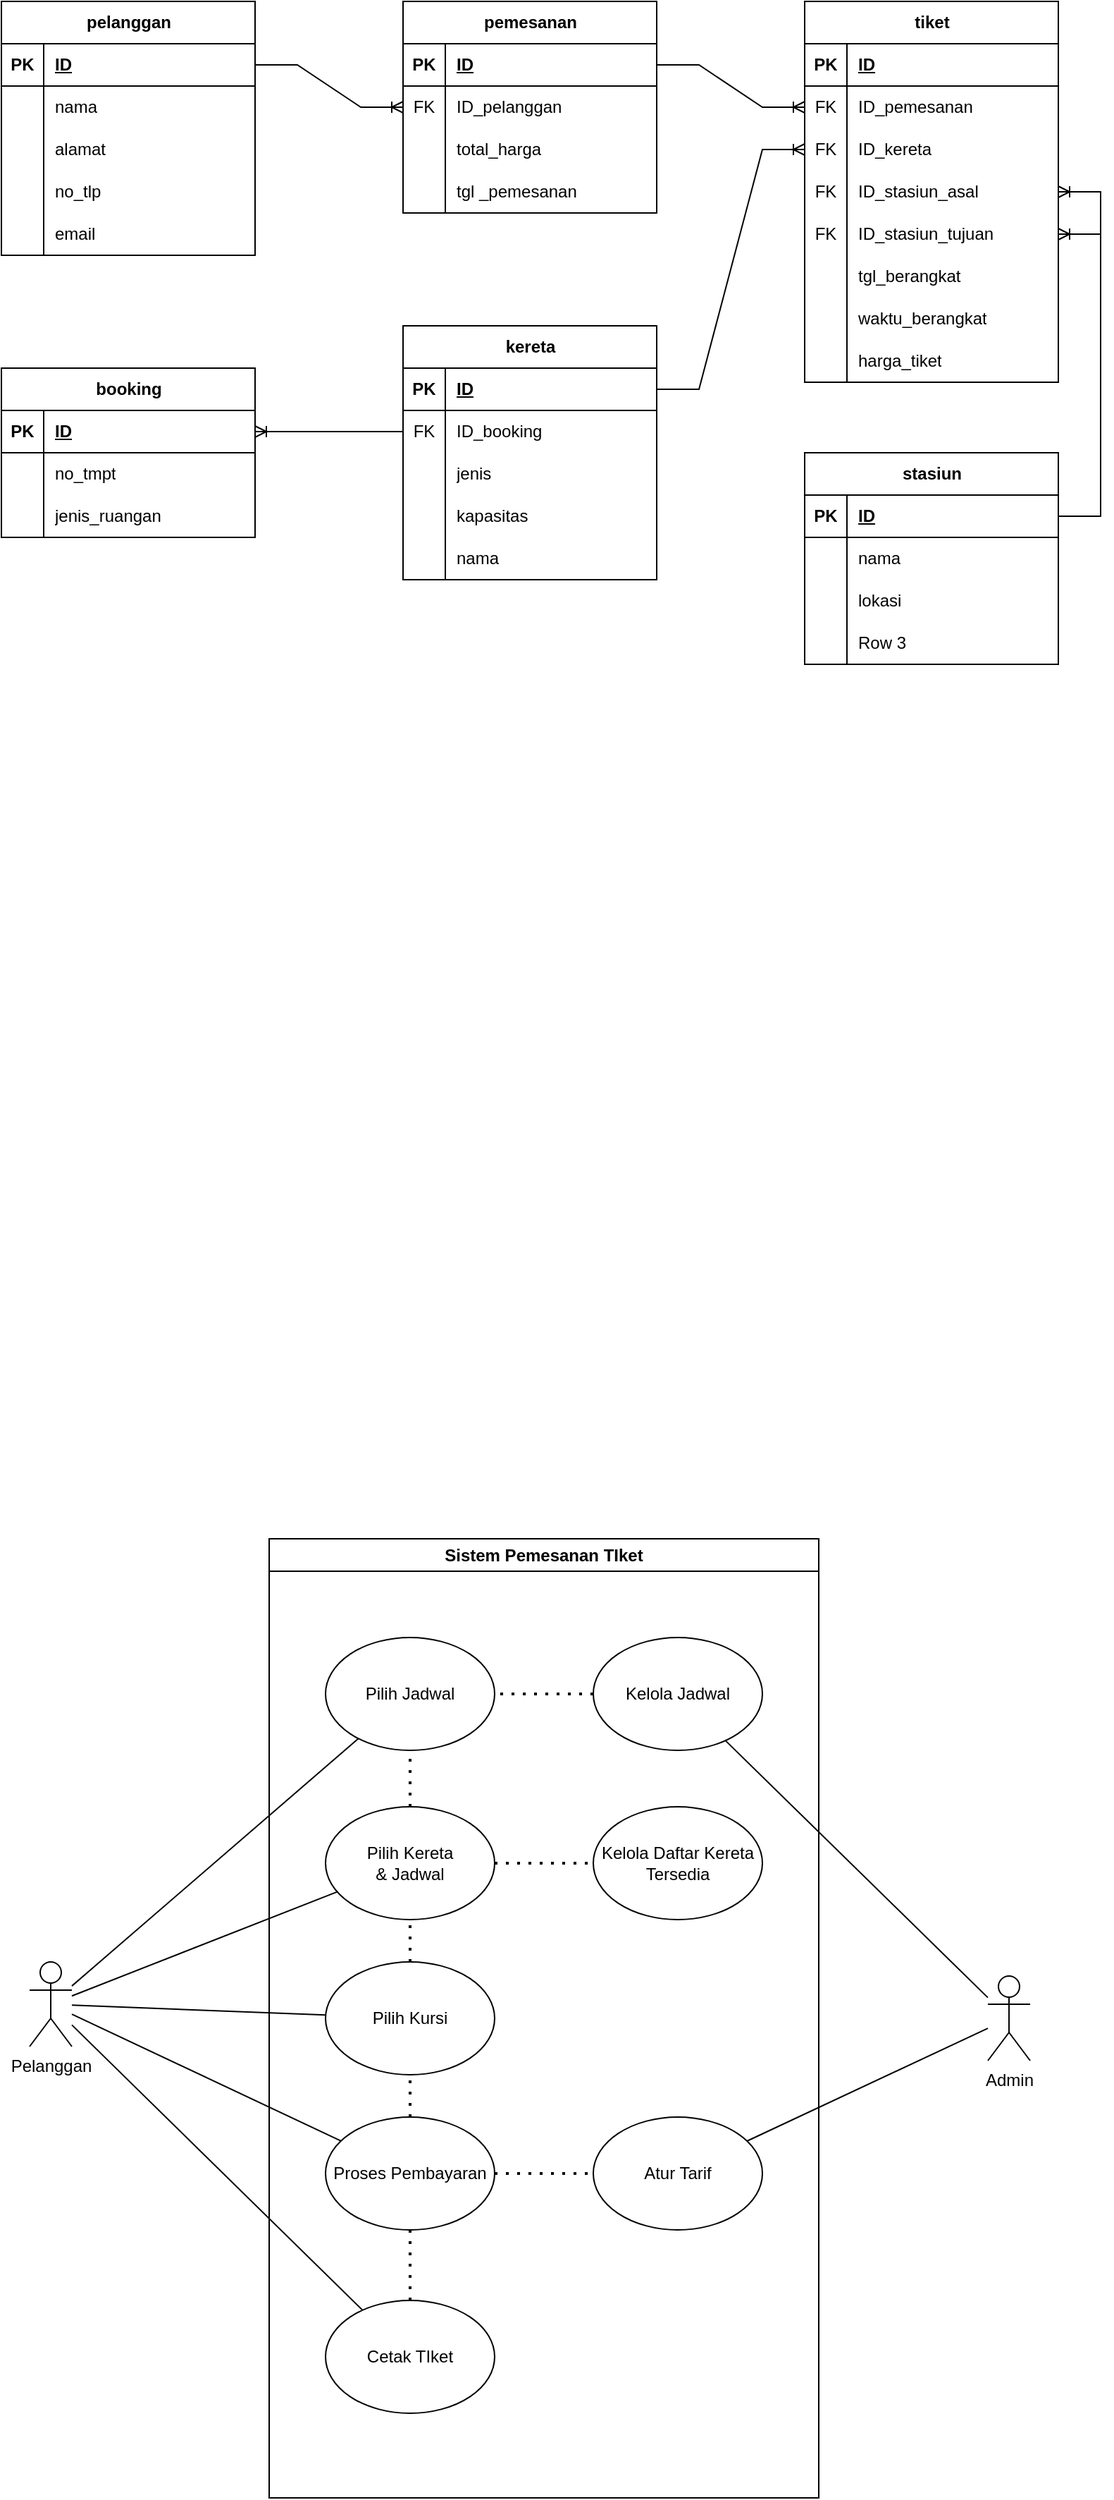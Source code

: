 <mxfile version="21.7.2" type="device">
  <diagram name="Page-1" id="d3Ec8YIjtQs0Vl9j_X2-">
    <mxGraphModel dx="1247" dy="720" grid="1" gridSize="10" guides="1" tooltips="1" connect="1" arrows="1" fold="1" page="1" pageScale="1" pageWidth="850" pageHeight="1100" math="0" shadow="0">
      <root>
        <mxCell id="0" />
        <mxCell id="1" parent="0" />
        <mxCell id="mOKmk8WPFYH-32fNz5fZ-1" value="pelanggan" style="shape=table;startSize=30;container=1;collapsible=1;childLayout=tableLayout;fixedRows=1;rowLines=0;fontStyle=1;align=center;resizeLast=1;html=1;" vertex="1" parent="1">
          <mxGeometry x="50" y="50" width="180" height="180" as="geometry" />
        </mxCell>
        <mxCell id="mOKmk8WPFYH-32fNz5fZ-2" value="" style="shape=tableRow;horizontal=0;startSize=0;swimlaneHead=0;swimlaneBody=0;fillColor=none;collapsible=0;dropTarget=0;points=[[0,0.5],[1,0.5]];portConstraint=eastwest;top=0;left=0;right=0;bottom=1;" vertex="1" parent="mOKmk8WPFYH-32fNz5fZ-1">
          <mxGeometry y="30" width="180" height="30" as="geometry" />
        </mxCell>
        <mxCell id="mOKmk8WPFYH-32fNz5fZ-3" value="PK" style="shape=partialRectangle;connectable=0;fillColor=none;top=0;left=0;bottom=0;right=0;fontStyle=1;overflow=hidden;whiteSpace=wrap;html=1;" vertex="1" parent="mOKmk8WPFYH-32fNz5fZ-2">
          <mxGeometry width="30" height="30" as="geometry">
            <mxRectangle width="30" height="30" as="alternateBounds" />
          </mxGeometry>
        </mxCell>
        <mxCell id="mOKmk8WPFYH-32fNz5fZ-4" value="ID" style="shape=partialRectangle;connectable=0;fillColor=none;top=0;left=0;bottom=0;right=0;align=left;spacingLeft=6;fontStyle=5;overflow=hidden;whiteSpace=wrap;html=1;" vertex="1" parent="mOKmk8WPFYH-32fNz5fZ-2">
          <mxGeometry x="30" width="150" height="30" as="geometry">
            <mxRectangle width="150" height="30" as="alternateBounds" />
          </mxGeometry>
        </mxCell>
        <mxCell id="mOKmk8WPFYH-32fNz5fZ-5" value="" style="shape=tableRow;horizontal=0;startSize=0;swimlaneHead=0;swimlaneBody=0;fillColor=none;collapsible=0;dropTarget=0;points=[[0,0.5],[1,0.5]];portConstraint=eastwest;top=0;left=0;right=0;bottom=0;" vertex="1" parent="mOKmk8WPFYH-32fNz5fZ-1">
          <mxGeometry y="60" width="180" height="30" as="geometry" />
        </mxCell>
        <mxCell id="mOKmk8WPFYH-32fNz5fZ-6" value="" style="shape=partialRectangle;connectable=0;fillColor=none;top=0;left=0;bottom=0;right=0;editable=1;overflow=hidden;whiteSpace=wrap;html=1;" vertex="1" parent="mOKmk8WPFYH-32fNz5fZ-5">
          <mxGeometry width="30" height="30" as="geometry">
            <mxRectangle width="30" height="30" as="alternateBounds" />
          </mxGeometry>
        </mxCell>
        <mxCell id="mOKmk8WPFYH-32fNz5fZ-7" value="nama" style="shape=partialRectangle;connectable=0;fillColor=none;top=0;left=0;bottom=0;right=0;align=left;spacingLeft=6;overflow=hidden;whiteSpace=wrap;html=1;" vertex="1" parent="mOKmk8WPFYH-32fNz5fZ-5">
          <mxGeometry x="30" width="150" height="30" as="geometry">
            <mxRectangle width="150" height="30" as="alternateBounds" />
          </mxGeometry>
        </mxCell>
        <mxCell id="mOKmk8WPFYH-32fNz5fZ-8" value="" style="shape=tableRow;horizontal=0;startSize=0;swimlaneHead=0;swimlaneBody=0;fillColor=none;collapsible=0;dropTarget=0;points=[[0,0.5],[1,0.5]];portConstraint=eastwest;top=0;left=0;right=0;bottom=0;" vertex="1" parent="mOKmk8WPFYH-32fNz5fZ-1">
          <mxGeometry y="90" width="180" height="30" as="geometry" />
        </mxCell>
        <mxCell id="mOKmk8WPFYH-32fNz5fZ-9" value="" style="shape=partialRectangle;connectable=0;fillColor=none;top=0;left=0;bottom=0;right=0;editable=1;overflow=hidden;whiteSpace=wrap;html=1;" vertex="1" parent="mOKmk8WPFYH-32fNz5fZ-8">
          <mxGeometry width="30" height="30" as="geometry">
            <mxRectangle width="30" height="30" as="alternateBounds" />
          </mxGeometry>
        </mxCell>
        <mxCell id="mOKmk8WPFYH-32fNz5fZ-10" value="alamat" style="shape=partialRectangle;connectable=0;fillColor=none;top=0;left=0;bottom=0;right=0;align=left;spacingLeft=6;overflow=hidden;whiteSpace=wrap;html=1;" vertex="1" parent="mOKmk8WPFYH-32fNz5fZ-8">
          <mxGeometry x="30" width="150" height="30" as="geometry">
            <mxRectangle width="150" height="30" as="alternateBounds" />
          </mxGeometry>
        </mxCell>
        <mxCell id="mOKmk8WPFYH-32fNz5fZ-11" value="" style="shape=tableRow;horizontal=0;startSize=0;swimlaneHead=0;swimlaneBody=0;fillColor=none;collapsible=0;dropTarget=0;points=[[0,0.5],[1,0.5]];portConstraint=eastwest;top=0;left=0;right=0;bottom=0;" vertex="1" parent="mOKmk8WPFYH-32fNz5fZ-1">
          <mxGeometry y="120" width="180" height="30" as="geometry" />
        </mxCell>
        <mxCell id="mOKmk8WPFYH-32fNz5fZ-12" value="" style="shape=partialRectangle;connectable=0;fillColor=none;top=0;left=0;bottom=0;right=0;editable=1;overflow=hidden;whiteSpace=wrap;html=1;" vertex="1" parent="mOKmk8WPFYH-32fNz5fZ-11">
          <mxGeometry width="30" height="30" as="geometry">
            <mxRectangle width="30" height="30" as="alternateBounds" />
          </mxGeometry>
        </mxCell>
        <mxCell id="mOKmk8WPFYH-32fNz5fZ-13" value="no_tlp" style="shape=partialRectangle;connectable=0;fillColor=none;top=0;left=0;bottom=0;right=0;align=left;spacingLeft=6;overflow=hidden;whiteSpace=wrap;html=1;" vertex="1" parent="mOKmk8WPFYH-32fNz5fZ-11">
          <mxGeometry x="30" width="150" height="30" as="geometry">
            <mxRectangle width="150" height="30" as="alternateBounds" />
          </mxGeometry>
        </mxCell>
        <mxCell id="mOKmk8WPFYH-32fNz5fZ-14" value="" style="shape=tableRow;horizontal=0;startSize=0;swimlaneHead=0;swimlaneBody=0;fillColor=none;collapsible=0;dropTarget=0;points=[[0,0.5],[1,0.5]];portConstraint=eastwest;top=0;left=0;right=0;bottom=0;" vertex="1" parent="mOKmk8WPFYH-32fNz5fZ-1">
          <mxGeometry y="150" width="180" height="30" as="geometry" />
        </mxCell>
        <mxCell id="mOKmk8WPFYH-32fNz5fZ-15" value="" style="shape=partialRectangle;connectable=0;fillColor=none;top=0;left=0;bottom=0;right=0;editable=1;overflow=hidden;whiteSpace=wrap;html=1;" vertex="1" parent="mOKmk8WPFYH-32fNz5fZ-14">
          <mxGeometry width="30" height="30" as="geometry">
            <mxRectangle width="30" height="30" as="alternateBounds" />
          </mxGeometry>
        </mxCell>
        <mxCell id="mOKmk8WPFYH-32fNz5fZ-16" value="email" style="shape=partialRectangle;connectable=0;fillColor=none;top=0;left=0;bottom=0;right=0;align=left;spacingLeft=6;overflow=hidden;whiteSpace=wrap;html=1;" vertex="1" parent="mOKmk8WPFYH-32fNz5fZ-14">
          <mxGeometry x="30" width="150" height="30" as="geometry">
            <mxRectangle width="150" height="30" as="alternateBounds" />
          </mxGeometry>
        </mxCell>
        <mxCell id="mOKmk8WPFYH-32fNz5fZ-17" value="kereta" style="shape=table;startSize=30;container=1;collapsible=1;childLayout=tableLayout;fixedRows=1;rowLines=0;fontStyle=1;align=center;resizeLast=1;html=1;" vertex="1" parent="1">
          <mxGeometry x="335" y="280" width="180" height="180" as="geometry" />
        </mxCell>
        <mxCell id="mOKmk8WPFYH-32fNz5fZ-18" value="" style="shape=tableRow;horizontal=0;startSize=0;swimlaneHead=0;swimlaneBody=0;fillColor=none;collapsible=0;dropTarget=0;points=[[0,0.5],[1,0.5]];portConstraint=eastwest;top=0;left=0;right=0;bottom=1;" vertex="1" parent="mOKmk8WPFYH-32fNz5fZ-17">
          <mxGeometry y="30" width="180" height="30" as="geometry" />
        </mxCell>
        <mxCell id="mOKmk8WPFYH-32fNz5fZ-19" value="PK" style="shape=partialRectangle;connectable=0;fillColor=none;top=0;left=0;bottom=0;right=0;fontStyle=1;overflow=hidden;whiteSpace=wrap;html=1;" vertex="1" parent="mOKmk8WPFYH-32fNz5fZ-18">
          <mxGeometry width="30" height="30" as="geometry">
            <mxRectangle width="30" height="30" as="alternateBounds" />
          </mxGeometry>
        </mxCell>
        <mxCell id="mOKmk8WPFYH-32fNz5fZ-20" value="ID" style="shape=partialRectangle;connectable=0;fillColor=none;top=0;left=0;bottom=0;right=0;align=left;spacingLeft=6;fontStyle=5;overflow=hidden;whiteSpace=wrap;html=1;" vertex="1" parent="mOKmk8WPFYH-32fNz5fZ-18">
          <mxGeometry x="30" width="150" height="30" as="geometry">
            <mxRectangle width="150" height="30" as="alternateBounds" />
          </mxGeometry>
        </mxCell>
        <mxCell id="mOKmk8WPFYH-32fNz5fZ-21" value="" style="shape=tableRow;horizontal=0;startSize=0;swimlaneHead=0;swimlaneBody=0;fillColor=none;collapsible=0;dropTarget=0;points=[[0,0.5],[1,0.5]];portConstraint=eastwest;top=0;left=0;right=0;bottom=0;" vertex="1" parent="mOKmk8WPFYH-32fNz5fZ-17">
          <mxGeometry y="60" width="180" height="30" as="geometry" />
        </mxCell>
        <mxCell id="mOKmk8WPFYH-32fNz5fZ-22" value="FK" style="shape=partialRectangle;connectable=0;fillColor=none;top=0;left=0;bottom=0;right=0;editable=1;overflow=hidden;whiteSpace=wrap;html=1;" vertex="1" parent="mOKmk8WPFYH-32fNz5fZ-21">
          <mxGeometry width="30" height="30" as="geometry">
            <mxRectangle width="30" height="30" as="alternateBounds" />
          </mxGeometry>
        </mxCell>
        <mxCell id="mOKmk8WPFYH-32fNz5fZ-23" value="ID_booking" style="shape=partialRectangle;connectable=0;fillColor=none;top=0;left=0;bottom=0;right=0;align=left;spacingLeft=6;overflow=hidden;whiteSpace=wrap;html=1;" vertex="1" parent="mOKmk8WPFYH-32fNz5fZ-21">
          <mxGeometry x="30" width="150" height="30" as="geometry">
            <mxRectangle width="150" height="30" as="alternateBounds" />
          </mxGeometry>
        </mxCell>
        <mxCell id="mOKmk8WPFYH-32fNz5fZ-24" value="" style="shape=tableRow;horizontal=0;startSize=0;swimlaneHead=0;swimlaneBody=0;fillColor=none;collapsible=0;dropTarget=0;points=[[0,0.5],[1,0.5]];portConstraint=eastwest;top=0;left=0;right=0;bottom=0;" vertex="1" parent="mOKmk8WPFYH-32fNz5fZ-17">
          <mxGeometry y="90" width="180" height="30" as="geometry" />
        </mxCell>
        <mxCell id="mOKmk8WPFYH-32fNz5fZ-25" value="" style="shape=partialRectangle;connectable=0;fillColor=none;top=0;left=0;bottom=0;right=0;editable=1;overflow=hidden;whiteSpace=wrap;html=1;" vertex="1" parent="mOKmk8WPFYH-32fNz5fZ-24">
          <mxGeometry width="30" height="30" as="geometry">
            <mxRectangle width="30" height="30" as="alternateBounds" />
          </mxGeometry>
        </mxCell>
        <mxCell id="mOKmk8WPFYH-32fNz5fZ-26" value="jenis" style="shape=partialRectangle;connectable=0;fillColor=none;top=0;left=0;bottom=0;right=0;align=left;spacingLeft=6;overflow=hidden;whiteSpace=wrap;html=1;" vertex="1" parent="mOKmk8WPFYH-32fNz5fZ-24">
          <mxGeometry x="30" width="150" height="30" as="geometry">
            <mxRectangle width="150" height="30" as="alternateBounds" />
          </mxGeometry>
        </mxCell>
        <mxCell id="mOKmk8WPFYH-32fNz5fZ-27" value="" style="shape=tableRow;horizontal=0;startSize=0;swimlaneHead=0;swimlaneBody=0;fillColor=none;collapsible=0;dropTarget=0;points=[[0,0.5],[1,0.5]];portConstraint=eastwest;top=0;left=0;right=0;bottom=0;" vertex="1" parent="mOKmk8WPFYH-32fNz5fZ-17">
          <mxGeometry y="120" width="180" height="30" as="geometry" />
        </mxCell>
        <mxCell id="mOKmk8WPFYH-32fNz5fZ-28" value="" style="shape=partialRectangle;connectable=0;fillColor=none;top=0;left=0;bottom=0;right=0;editable=1;overflow=hidden;whiteSpace=wrap;html=1;" vertex="1" parent="mOKmk8WPFYH-32fNz5fZ-27">
          <mxGeometry width="30" height="30" as="geometry">
            <mxRectangle width="30" height="30" as="alternateBounds" />
          </mxGeometry>
        </mxCell>
        <mxCell id="mOKmk8WPFYH-32fNz5fZ-29" value="kapasitas" style="shape=partialRectangle;connectable=0;fillColor=none;top=0;left=0;bottom=0;right=0;align=left;spacingLeft=6;overflow=hidden;whiteSpace=wrap;html=1;" vertex="1" parent="mOKmk8WPFYH-32fNz5fZ-27">
          <mxGeometry x="30" width="150" height="30" as="geometry">
            <mxRectangle width="150" height="30" as="alternateBounds" />
          </mxGeometry>
        </mxCell>
        <mxCell id="mOKmk8WPFYH-32fNz5fZ-104" value="" style="shape=tableRow;horizontal=0;startSize=0;swimlaneHead=0;swimlaneBody=0;fillColor=none;collapsible=0;dropTarget=0;points=[[0,0.5],[1,0.5]];portConstraint=eastwest;top=0;left=0;right=0;bottom=0;" vertex="1" parent="mOKmk8WPFYH-32fNz5fZ-17">
          <mxGeometry y="150" width="180" height="30" as="geometry" />
        </mxCell>
        <mxCell id="mOKmk8WPFYH-32fNz5fZ-105" value="" style="shape=partialRectangle;connectable=0;fillColor=none;top=0;left=0;bottom=0;right=0;editable=1;overflow=hidden;whiteSpace=wrap;html=1;" vertex="1" parent="mOKmk8WPFYH-32fNz5fZ-104">
          <mxGeometry width="30" height="30" as="geometry">
            <mxRectangle width="30" height="30" as="alternateBounds" />
          </mxGeometry>
        </mxCell>
        <mxCell id="mOKmk8WPFYH-32fNz5fZ-106" value="nama" style="shape=partialRectangle;connectable=0;fillColor=none;top=0;left=0;bottom=0;right=0;align=left;spacingLeft=6;overflow=hidden;whiteSpace=wrap;html=1;" vertex="1" parent="mOKmk8WPFYH-32fNz5fZ-104">
          <mxGeometry x="30" width="150" height="30" as="geometry">
            <mxRectangle width="150" height="30" as="alternateBounds" />
          </mxGeometry>
        </mxCell>
        <mxCell id="mOKmk8WPFYH-32fNz5fZ-30" value="stasiun" style="shape=table;startSize=30;container=1;collapsible=1;childLayout=tableLayout;fixedRows=1;rowLines=0;fontStyle=1;align=center;resizeLast=1;html=1;" vertex="1" parent="1">
          <mxGeometry x="620" y="370" width="180" height="150" as="geometry" />
        </mxCell>
        <mxCell id="mOKmk8WPFYH-32fNz5fZ-31" value="" style="shape=tableRow;horizontal=0;startSize=0;swimlaneHead=0;swimlaneBody=0;fillColor=none;collapsible=0;dropTarget=0;points=[[0,0.5],[1,0.5]];portConstraint=eastwest;top=0;left=0;right=0;bottom=1;" vertex="1" parent="mOKmk8WPFYH-32fNz5fZ-30">
          <mxGeometry y="30" width="180" height="30" as="geometry" />
        </mxCell>
        <mxCell id="mOKmk8WPFYH-32fNz5fZ-32" value="PK" style="shape=partialRectangle;connectable=0;fillColor=none;top=0;left=0;bottom=0;right=0;fontStyle=1;overflow=hidden;whiteSpace=wrap;html=1;" vertex="1" parent="mOKmk8WPFYH-32fNz5fZ-31">
          <mxGeometry width="30" height="30" as="geometry">
            <mxRectangle width="30" height="30" as="alternateBounds" />
          </mxGeometry>
        </mxCell>
        <mxCell id="mOKmk8WPFYH-32fNz5fZ-33" value="ID" style="shape=partialRectangle;connectable=0;fillColor=none;top=0;left=0;bottom=0;right=0;align=left;spacingLeft=6;fontStyle=5;overflow=hidden;whiteSpace=wrap;html=1;" vertex="1" parent="mOKmk8WPFYH-32fNz5fZ-31">
          <mxGeometry x="30" width="150" height="30" as="geometry">
            <mxRectangle width="150" height="30" as="alternateBounds" />
          </mxGeometry>
        </mxCell>
        <mxCell id="mOKmk8WPFYH-32fNz5fZ-34" value="" style="shape=tableRow;horizontal=0;startSize=0;swimlaneHead=0;swimlaneBody=0;fillColor=none;collapsible=0;dropTarget=0;points=[[0,0.5],[1,0.5]];portConstraint=eastwest;top=0;left=0;right=0;bottom=0;" vertex="1" parent="mOKmk8WPFYH-32fNz5fZ-30">
          <mxGeometry y="60" width="180" height="30" as="geometry" />
        </mxCell>
        <mxCell id="mOKmk8WPFYH-32fNz5fZ-35" value="" style="shape=partialRectangle;connectable=0;fillColor=none;top=0;left=0;bottom=0;right=0;editable=1;overflow=hidden;whiteSpace=wrap;html=1;" vertex="1" parent="mOKmk8WPFYH-32fNz5fZ-34">
          <mxGeometry width="30" height="30" as="geometry">
            <mxRectangle width="30" height="30" as="alternateBounds" />
          </mxGeometry>
        </mxCell>
        <mxCell id="mOKmk8WPFYH-32fNz5fZ-36" value="nama" style="shape=partialRectangle;connectable=0;fillColor=none;top=0;left=0;bottom=0;right=0;align=left;spacingLeft=6;overflow=hidden;whiteSpace=wrap;html=1;" vertex="1" parent="mOKmk8WPFYH-32fNz5fZ-34">
          <mxGeometry x="30" width="150" height="30" as="geometry">
            <mxRectangle width="150" height="30" as="alternateBounds" />
          </mxGeometry>
        </mxCell>
        <mxCell id="mOKmk8WPFYH-32fNz5fZ-37" value="" style="shape=tableRow;horizontal=0;startSize=0;swimlaneHead=0;swimlaneBody=0;fillColor=none;collapsible=0;dropTarget=0;points=[[0,0.5],[1,0.5]];portConstraint=eastwest;top=0;left=0;right=0;bottom=0;" vertex="1" parent="mOKmk8WPFYH-32fNz5fZ-30">
          <mxGeometry y="90" width="180" height="30" as="geometry" />
        </mxCell>
        <mxCell id="mOKmk8WPFYH-32fNz5fZ-38" value="" style="shape=partialRectangle;connectable=0;fillColor=none;top=0;left=0;bottom=0;right=0;editable=1;overflow=hidden;whiteSpace=wrap;html=1;" vertex="1" parent="mOKmk8WPFYH-32fNz5fZ-37">
          <mxGeometry width="30" height="30" as="geometry">
            <mxRectangle width="30" height="30" as="alternateBounds" />
          </mxGeometry>
        </mxCell>
        <mxCell id="mOKmk8WPFYH-32fNz5fZ-39" value="lokasi" style="shape=partialRectangle;connectable=0;fillColor=none;top=0;left=0;bottom=0;right=0;align=left;spacingLeft=6;overflow=hidden;whiteSpace=wrap;html=1;" vertex="1" parent="mOKmk8WPFYH-32fNz5fZ-37">
          <mxGeometry x="30" width="150" height="30" as="geometry">
            <mxRectangle width="150" height="30" as="alternateBounds" />
          </mxGeometry>
        </mxCell>
        <mxCell id="mOKmk8WPFYH-32fNz5fZ-40" value="" style="shape=tableRow;horizontal=0;startSize=0;swimlaneHead=0;swimlaneBody=0;fillColor=none;collapsible=0;dropTarget=0;points=[[0,0.5],[1,0.5]];portConstraint=eastwest;top=0;left=0;right=0;bottom=0;" vertex="1" parent="mOKmk8WPFYH-32fNz5fZ-30">
          <mxGeometry y="120" width="180" height="30" as="geometry" />
        </mxCell>
        <mxCell id="mOKmk8WPFYH-32fNz5fZ-41" value="" style="shape=partialRectangle;connectable=0;fillColor=none;top=0;left=0;bottom=0;right=0;editable=1;overflow=hidden;whiteSpace=wrap;html=1;" vertex="1" parent="mOKmk8WPFYH-32fNz5fZ-40">
          <mxGeometry width="30" height="30" as="geometry">
            <mxRectangle width="30" height="30" as="alternateBounds" />
          </mxGeometry>
        </mxCell>
        <mxCell id="mOKmk8WPFYH-32fNz5fZ-42" value="Row 3" style="shape=partialRectangle;connectable=0;fillColor=none;top=0;left=0;bottom=0;right=0;align=left;spacingLeft=6;overflow=hidden;whiteSpace=wrap;html=1;" vertex="1" parent="mOKmk8WPFYH-32fNz5fZ-40">
          <mxGeometry x="30" width="150" height="30" as="geometry">
            <mxRectangle width="150" height="30" as="alternateBounds" />
          </mxGeometry>
        </mxCell>
        <mxCell id="mOKmk8WPFYH-32fNz5fZ-43" value="pemesanan" style="shape=table;startSize=30;container=1;collapsible=1;childLayout=tableLayout;fixedRows=1;rowLines=0;fontStyle=1;align=center;resizeLast=1;html=1;" vertex="1" parent="1">
          <mxGeometry x="335" y="50" width="180" height="150" as="geometry" />
        </mxCell>
        <mxCell id="mOKmk8WPFYH-32fNz5fZ-44" value="" style="shape=tableRow;horizontal=0;startSize=0;swimlaneHead=0;swimlaneBody=0;fillColor=none;collapsible=0;dropTarget=0;points=[[0,0.5],[1,0.5]];portConstraint=eastwest;top=0;left=0;right=0;bottom=1;" vertex="1" parent="mOKmk8WPFYH-32fNz5fZ-43">
          <mxGeometry y="30" width="180" height="30" as="geometry" />
        </mxCell>
        <mxCell id="mOKmk8WPFYH-32fNz5fZ-45" value="PK" style="shape=partialRectangle;connectable=0;fillColor=none;top=0;left=0;bottom=0;right=0;fontStyle=1;overflow=hidden;whiteSpace=wrap;html=1;" vertex="1" parent="mOKmk8WPFYH-32fNz5fZ-44">
          <mxGeometry width="30" height="30" as="geometry">
            <mxRectangle width="30" height="30" as="alternateBounds" />
          </mxGeometry>
        </mxCell>
        <mxCell id="mOKmk8WPFYH-32fNz5fZ-46" value="ID" style="shape=partialRectangle;connectable=0;fillColor=none;top=0;left=0;bottom=0;right=0;align=left;spacingLeft=6;fontStyle=5;overflow=hidden;whiteSpace=wrap;html=1;" vertex="1" parent="mOKmk8WPFYH-32fNz5fZ-44">
          <mxGeometry x="30" width="150" height="30" as="geometry">
            <mxRectangle width="150" height="30" as="alternateBounds" />
          </mxGeometry>
        </mxCell>
        <mxCell id="mOKmk8WPFYH-32fNz5fZ-53" value="" style="shape=tableRow;horizontal=0;startSize=0;swimlaneHead=0;swimlaneBody=0;fillColor=none;collapsible=0;dropTarget=0;points=[[0,0.5],[1,0.5]];portConstraint=eastwest;top=0;left=0;right=0;bottom=0;" vertex="1" parent="mOKmk8WPFYH-32fNz5fZ-43">
          <mxGeometry y="60" width="180" height="30" as="geometry" />
        </mxCell>
        <mxCell id="mOKmk8WPFYH-32fNz5fZ-54" value="FK" style="shape=partialRectangle;connectable=0;fillColor=none;top=0;left=0;bottom=0;right=0;editable=1;overflow=hidden;whiteSpace=wrap;html=1;" vertex="1" parent="mOKmk8WPFYH-32fNz5fZ-53">
          <mxGeometry width="30" height="30" as="geometry">
            <mxRectangle width="30" height="30" as="alternateBounds" />
          </mxGeometry>
        </mxCell>
        <mxCell id="mOKmk8WPFYH-32fNz5fZ-55" value="ID_pelanggan" style="shape=partialRectangle;connectable=0;fillColor=none;top=0;left=0;bottom=0;right=0;align=left;spacingLeft=6;overflow=hidden;whiteSpace=wrap;html=1;" vertex="1" parent="mOKmk8WPFYH-32fNz5fZ-53">
          <mxGeometry x="30" width="150" height="30" as="geometry">
            <mxRectangle width="150" height="30" as="alternateBounds" />
          </mxGeometry>
        </mxCell>
        <mxCell id="mOKmk8WPFYH-32fNz5fZ-50" value="" style="shape=tableRow;horizontal=0;startSize=0;swimlaneHead=0;swimlaneBody=0;fillColor=none;collapsible=0;dropTarget=0;points=[[0,0.5],[1,0.5]];portConstraint=eastwest;top=0;left=0;right=0;bottom=0;" vertex="1" parent="mOKmk8WPFYH-32fNz5fZ-43">
          <mxGeometry y="90" width="180" height="30" as="geometry" />
        </mxCell>
        <mxCell id="mOKmk8WPFYH-32fNz5fZ-51" value="" style="shape=partialRectangle;connectable=0;fillColor=none;top=0;left=0;bottom=0;right=0;editable=1;overflow=hidden;whiteSpace=wrap;html=1;" vertex="1" parent="mOKmk8WPFYH-32fNz5fZ-50">
          <mxGeometry width="30" height="30" as="geometry">
            <mxRectangle width="30" height="30" as="alternateBounds" />
          </mxGeometry>
        </mxCell>
        <mxCell id="mOKmk8WPFYH-32fNz5fZ-52" value="total_harga" style="shape=partialRectangle;connectable=0;fillColor=none;top=0;left=0;bottom=0;right=0;align=left;spacingLeft=6;overflow=hidden;whiteSpace=wrap;html=1;" vertex="1" parent="mOKmk8WPFYH-32fNz5fZ-50">
          <mxGeometry x="30" width="150" height="30" as="geometry">
            <mxRectangle width="150" height="30" as="alternateBounds" />
          </mxGeometry>
        </mxCell>
        <mxCell id="mOKmk8WPFYH-32fNz5fZ-47" value="" style="shape=tableRow;horizontal=0;startSize=0;swimlaneHead=0;swimlaneBody=0;fillColor=none;collapsible=0;dropTarget=0;points=[[0,0.5],[1,0.5]];portConstraint=eastwest;top=0;left=0;right=0;bottom=0;" vertex="1" parent="mOKmk8WPFYH-32fNz5fZ-43">
          <mxGeometry y="120" width="180" height="30" as="geometry" />
        </mxCell>
        <mxCell id="mOKmk8WPFYH-32fNz5fZ-48" value="" style="shape=partialRectangle;connectable=0;fillColor=none;top=0;left=0;bottom=0;right=0;editable=1;overflow=hidden;whiteSpace=wrap;html=1;" vertex="1" parent="mOKmk8WPFYH-32fNz5fZ-47">
          <mxGeometry width="30" height="30" as="geometry">
            <mxRectangle width="30" height="30" as="alternateBounds" />
          </mxGeometry>
        </mxCell>
        <mxCell id="mOKmk8WPFYH-32fNz5fZ-49" value="tgl _pemesanan" style="shape=partialRectangle;connectable=0;fillColor=none;top=0;left=0;bottom=0;right=0;align=left;spacingLeft=6;overflow=hidden;whiteSpace=wrap;html=1;" vertex="1" parent="mOKmk8WPFYH-32fNz5fZ-47">
          <mxGeometry x="30" width="150" height="30" as="geometry">
            <mxRectangle width="150" height="30" as="alternateBounds" />
          </mxGeometry>
        </mxCell>
        <mxCell id="mOKmk8WPFYH-32fNz5fZ-56" value="tiket" style="shape=table;startSize=30;container=1;collapsible=1;childLayout=tableLayout;fixedRows=1;rowLines=0;fontStyle=1;align=center;resizeLast=1;html=1;" vertex="1" parent="1">
          <mxGeometry x="620" y="50" width="180" height="270" as="geometry" />
        </mxCell>
        <mxCell id="mOKmk8WPFYH-32fNz5fZ-57" value="" style="shape=tableRow;horizontal=0;startSize=0;swimlaneHead=0;swimlaneBody=0;fillColor=none;collapsible=0;dropTarget=0;points=[[0,0.5],[1,0.5]];portConstraint=eastwest;top=0;left=0;right=0;bottom=1;" vertex="1" parent="mOKmk8WPFYH-32fNz5fZ-56">
          <mxGeometry y="30" width="180" height="30" as="geometry" />
        </mxCell>
        <mxCell id="mOKmk8WPFYH-32fNz5fZ-58" value="PK" style="shape=partialRectangle;connectable=0;fillColor=none;top=0;left=0;bottom=0;right=0;fontStyle=1;overflow=hidden;whiteSpace=wrap;html=1;" vertex="1" parent="mOKmk8WPFYH-32fNz5fZ-57">
          <mxGeometry width="30" height="30" as="geometry">
            <mxRectangle width="30" height="30" as="alternateBounds" />
          </mxGeometry>
        </mxCell>
        <mxCell id="mOKmk8WPFYH-32fNz5fZ-59" value="ID" style="shape=partialRectangle;connectable=0;fillColor=none;top=0;left=0;bottom=0;right=0;align=left;spacingLeft=6;fontStyle=5;overflow=hidden;whiteSpace=wrap;html=1;" vertex="1" parent="mOKmk8WPFYH-32fNz5fZ-57">
          <mxGeometry x="30" width="150" height="30" as="geometry">
            <mxRectangle width="150" height="30" as="alternateBounds" />
          </mxGeometry>
        </mxCell>
        <mxCell id="mOKmk8WPFYH-32fNz5fZ-60" value="" style="shape=tableRow;horizontal=0;startSize=0;swimlaneHead=0;swimlaneBody=0;fillColor=none;collapsible=0;dropTarget=0;points=[[0,0.5],[1,0.5]];portConstraint=eastwest;top=0;left=0;right=0;bottom=0;" vertex="1" parent="mOKmk8WPFYH-32fNz5fZ-56">
          <mxGeometry y="60" width="180" height="30" as="geometry" />
        </mxCell>
        <mxCell id="mOKmk8WPFYH-32fNz5fZ-61" value="FK" style="shape=partialRectangle;connectable=0;fillColor=none;top=0;left=0;bottom=0;right=0;editable=1;overflow=hidden;whiteSpace=wrap;html=1;" vertex="1" parent="mOKmk8WPFYH-32fNz5fZ-60">
          <mxGeometry width="30" height="30" as="geometry">
            <mxRectangle width="30" height="30" as="alternateBounds" />
          </mxGeometry>
        </mxCell>
        <mxCell id="mOKmk8WPFYH-32fNz5fZ-62" value="ID_pemesanan" style="shape=partialRectangle;connectable=0;fillColor=none;top=0;left=0;bottom=0;right=0;align=left;spacingLeft=6;overflow=hidden;whiteSpace=wrap;html=1;" vertex="1" parent="mOKmk8WPFYH-32fNz5fZ-60">
          <mxGeometry x="30" width="150" height="30" as="geometry">
            <mxRectangle width="150" height="30" as="alternateBounds" />
          </mxGeometry>
        </mxCell>
        <mxCell id="mOKmk8WPFYH-32fNz5fZ-63" value="" style="shape=tableRow;horizontal=0;startSize=0;swimlaneHead=0;swimlaneBody=0;fillColor=none;collapsible=0;dropTarget=0;points=[[0,0.5],[1,0.5]];portConstraint=eastwest;top=0;left=0;right=0;bottom=0;" vertex="1" parent="mOKmk8WPFYH-32fNz5fZ-56">
          <mxGeometry y="90" width="180" height="30" as="geometry" />
        </mxCell>
        <mxCell id="mOKmk8WPFYH-32fNz5fZ-64" value="FK" style="shape=partialRectangle;connectable=0;fillColor=none;top=0;left=0;bottom=0;right=0;editable=1;overflow=hidden;whiteSpace=wrap;html=1;" vertex="1" parent="mOKmk8WPFYH-32fNz5fZ-63">
          <mxGeometry width="30" height="30" as="geometry">
            <mxRectangle width="30" height="30" as="alternateBounds" />
          </mxGeometry>
        </mxCell>
        <mxCell id="mOKmk8WPFYH-32fNz5fZ-65" value="ID_kereta" style="shape=partialRectangle;connectable=0;fillColor=none;top=0;left=0;bottom=0;right=0;align=left;spacingLeft=6;overflow=hidden;whiteSpace=wrap;html=1;" vertex="1" parent="mOKmk8WPFYH-32fNz5fZ-63">
          <mxGeometry x="30" width="150" height="30" as="geometry">
            <mxRectangle width="150" height="30" as="alternateBounds" />
          </mxGeometry>
        </mxCell>
        <mxCell id="mOKmk8WPFYH-32fNz5fZ-66" value="" style="shape=tableRow;horizontal=0;startSize=0;swimlaneHead=0;swimlaneBody=0;fillColor=none;collapsible=0;dropTarget=0;points=[[0,0.5],[1,0.5]];portConstraint=eastwest;top=0;left=0;right=0;bottom=0;" vertex="1" parent="mOKmk8WPFYH-32fNz5fZ-56">
          <mxGeometry y="120" width="180" height="30" as="geometry" />
        </mxCell>
        <mxCell id="mOKmk8WPFYH-32fNz5fZ-67" value="FK" style="shape=partialRectangle;connectable=0;fillColor=none;top=0;left=0;bottom=0;right=0;editable=1;overflow=hidden;whiteSpace=wrap;html=1;" vertex="1" parent="mOKmk8WPFYH-32fNz5fZ-66">
          <mxGeometry width="30" height="30" as="geometry">
            <mxRectangle width="30" height="30" as="alternateBounds" />
          </mxGeometry>
        </mxCell>
        <mxCell id="mOKmk8WPFYH-32fNz5fZ-68" value="ID_stasiun_asal" style="shape=partialRectangle;connectable=0;fillColor=none;top=0;left=0;bottom=0;right=0;align=left;spacingLeft=6;overflow=hidden;whiteSpace=wrap;html=1;" vertex="1" parent="mOKmk8WPFYH-32fNz5fZ-66">
          <mxGeometry x="30" width="150" height="30" as="geometry">
            <mxRectangle width="150" height="30" as="alternateBounds" />
          </mxGeometry>
        </mxCell>
        <mxCell id="mOKmk8WPFYH-32fNz5fZ-69" value="" style="shape=tableRow;horizontal=0;startSize=0;swimlaneHead=0;swimlaneBody=0;fillColor=none;collapsible=0;dropTarget=0;points=[[0,0.5],[1,0.5]];portConstraint=eastwest;top=0;left=0;right=0;bottom=0;" vertex="1" parent="mOKmk8WPFYH-32fNz5fZ-56">
          <mxGeometry y="150" width="180" height="30" as="geometry" />
        </mxCell>
        <mxCell id="mOKmk8WPFYH-32fNz5fZ-70" value="FK" style="shape=partialRectangle;connectable=0;fillColor=none;top=0;left=0;bottom=0;right=0;editable=1;overflow=hidden;whiteSpace=wrap;html=1;" vertex="1" parent="mOKmk8WPFYH-32fNz5fZ-69">
          <mxGeometry width="30" height="30" as="geometry">
            <mxRectangle width="30" height="30" as="alternateBounds" />
          </mxGeometry>
        </mxCell>
        <mxCell id="mOKmk8WPFYH-32fNz5fZ-71" value="ID_stasiun_tujuan" style="shape=partialRectangle;connectable=0;fillColor=none;top=0;left=0;bottom=0;right=0;align=left;spacingLeft=6;overflow=hidden;whiteSpace=wrap;html=1;" vertex="1" parent="mOKmk8WPFYH-32fNz5fZ-69">
          <mxGeometry x="30" width="150" height="30" as="geometry">
            <mxRectangle width="150" height="30" as="alternateBounds" />
          </mxGeometry>
        </mxCell>
        <mxCell id="mOKmk8WPFYH-32fNz5fZ-72" value="" style="shape=tableRow;horizontal=0;startSize=0;swimlaneHead=0;swimlaneBody=0;fillColor=none;collapsible=0;dropTarget=0;points=[[0,0.5],[1,0.5]];portConstraint=eastwest;top=0;left=0;right=0;bottom=0;" vertex="1" parent="mOKmk8WPFYH-32fNz5fZ-56">
          <mxGeometry y="180" width="180" height="30" as="geometry" />
        </mxCell>
        <mxCell id="mOKmk8WPFYH-32fNz5fZ-73" value="" style="shape=partialRectangle;connectable=0;fillColor=none;top=0;left=0;bottom=0;right=0;editable=1;overflow=hidden;whiteSpace=wrap;html=1;" vertex="1" parent="mOKmk8WPFYH-32fNz5fZ-72">
          <mxGeometry width="30" height="30" as="geometry">
            <mxRectangle width="30" height="30" as="alternateBounds" />
          </mxGeometry>
        </mxCell>
        <mxCell id="mOKmk8WPFYH-32fNz5fZ-74" value="tgl_berangkat" style="shape=partialRectangle;connectable=0;fillColor=none;top=0;left=0;bottom=0;right=0;align=left;spacingLeft=6;overflow=hidden;whiteSpace=wrap;html=1;" vertex="1" parent="mOKmk8WPFYH-32fNz5fZ-72">
          <mxGeometry x="30" width="150" height="30" as="geometry">
            <mxRectangle width="150" height="30" as="alternateBounds" />
          </mxGeometry>
        </mxCell>
        <mxCell id="mOKmk8WPFYH-32fNz5fZ-75" value="" style="shape=tableRow;horizontal=0;startSize=0;swimlaneHead=0;swimlaneBody=0;fillColor=none;collapsible=0;dropTarget=0;points=[[0,0.5],[1,0.5]];portConstraint=eastwest;top=0;left=0;right=0;bottom=0;" vertex="1" parent="mOKmk8WPFYH-32fNz5fZ-56">
          <mxGeometry y="210" width="180" height="30" as="geometry" />
        </mxCell>
        <mxCell id="mOKmk8WPFYH-32fNz5fZ-76" value="" style="shape=partialRectangle;connectable=0;fillColor=none;top=0;left=0;bottom=0;right=0;editable=1;overflow=hidden;whiteSpace=wrap;html=1;" vertex="1" parent="mOKmk8WPFYH-32fNz5fZ-75">
          <mxGeometry width="30" height="30" as="geometry">
            <mxRectangle width="30" height="30" as="alternateBounds" />
          </mxGeometry>
        </mxCell>
        <mxCell id="mOKmk8WPFYH-32fNz5fZ-77" value="waktu_berangkat" style="shape=partialRectangle;connectable=0;fillColor=none;top=0;left=0;bottom=0;right=0;align=left;spacingLeft=6;overflow=hidden;whiteSpace=wrap;html=1;" vertex="1" parent="mOKmk8WPFYH-32fNz5fZ-75">
          <mxGeometry x="30" width="150" height="30" as="geometry">
            <mxRectangle width="150" height="30" as="alternateBounds" />
          </mxGeometry>
        </mxCell>
        <mxCell id="mOKmk8WPFYH-32fNz5fZ-78" value="" style="shape=tableRow;horizontal=0;startSize=0;swimlaneHead=0;swimlaneBody=0;fillColor=none;collapsible=0;dropTarget=0;points=[[0,0.5],[1,0.5]];portConstraint=eastwest;top=0;left=0;right=0;bottom=0;" vertex="1" parent="mOKmk8WPFYH-32fNz5fZ-56">
          <mxGeometry y="240" width="180" height="30" as="geometry" />
        </mxCell>
        <mxCell id="mOKmk8WPFYH-32fNz5fZ-79" value="" style="shape=partialRectangle;connectable=0;fillColor=none;top=0;left=0;bottom=0;right=0;editable=1;overflow=hidden;whiteSpace=wrap;html=1;" vertex="1" parent="mOKmk8WPFYH-32fNz5fZ-78">
          <mxGeometry width="30" height="30" as="geometry">
            <mxRectangle width="30" height="30" as="alternateBounds" />
          </mxGeometry>
        </mxCell>
        <mxCell id="mOKmk8WPFYH-32fNz5fZ-80" value="harga_tiket" style="shape=partialRectangle;connectable=0;fillColor=none;top=0;left=0;bottom=0;right=0;align=left;spacingLeft=6;overflow=hidden;whiteSpace=wrap;html=1;" vertex="1" parent="mOKmk8WPFYH-32fNz5fZ-78">
          <mxGeometry x="30" width="150" height="30" as="geometry">
            <mxRectangle width="150" height="30" as="alternateBounds" />
          </mxGeometry>
        </mxCell>
        <mxCell id="mOKmk8WPFYH-32fNz5fZ-81" value="" style="edgeStyle=entityRelationEdgeStyle;fontSize=12;html=1;endArrow=ERoneToMany;rounded=0;" edge="1" parent="1" source="mOKmk8WPFYH-32fNz5fZ-2" target="mOKmk8WPFYH-32fNz5fZ-53">
          <mxGeometry width="100" height="100" relative="1" as="geometry">
            <mxPoint x="370" y="480" as="sourcePoint" />
            <mxPoint x="470" y="380" as="targetPoint" />
          </mxGeometry>
        </mxCell>
        <mxCell id="mOKmk8WPFYH-32fNz5fZ-98" value="" style="edgeStyle=entityRelationEdgeStyle;fontSize=12;html=1;endArrow=ERoneToMany;rounded=0;" edge="1" parent="1" source="mOKmk8WPFYH-32fNz5fZ-44" target="mOKmk8WPFYH-32fNz5fZ-60">
          <mxGeometry width="100" height="100" relative="1" as="geometry">
            <mxPoint x="370" y="480" as="sourcePoint" />
            <mxPoint x="470" y="380" as="targetPoint" />
          </mxGeometry>
        </mxCell>
        <mxCell id="mOKmk8WPFYH-32fNz5fZ-100" value="" style="edgeStyle=entityRelationEdgeStyle;fontSize=12;html=1;endArrow=ERoneToMany;rounded=0;" edge="1" parent="1" source="mOKmk8WPFYH-32fNz5fZ-18" target="mOKmk8WPFYH-32fNz5fZ-63">
          <mxGeometry width="100" height="100" relative="1" as="geometry">
            <mxPoint x="370" y="480" as="sourcePoint" />
            <mxPoint x="470" y="380" as="targetPoint" />
          </mxGeometry>
        </mxCell>
        <mxCell id="mOKmk8WPFYH-32fNz5fZ-102" value="" style="edgeStyle=entityRelationEdgeStyle;fontSize=12;html=1;endArrow=ERoneToMany;rounded=0;" edge="1" parent="1" source="mOKmk8WPFYH-32fNz5fZ-31" target="mOKmk8WPFYH-32fNz5fZ-66">
          <mxGeometry width="100" height="100" relative="1" as="geometry">
            <mxPoint x="370" y="480" as="sourcePoint" />
            <mxPoint x="470" y="380" as="targetPoint" />
          </mxGeometry>
        </mxCell>
        <mxCell id="mOKmk8WPFYH-32fNz5fZ-103" value="" style="edgeStyle=entityRelationEdgeStyle;fontSize=12;html=1;endArrow=ERoneToMany;rounded=0;" edge="1" parent="1" source="mOKmk8WPFYH-32fNz5fZ-31" target="mOKmk8WPFYH-32fNz5fZ-69">
          <mxGeometry width="100" height="100" relative="1" as="geometry">
            <mxPoint x="370" y="480" as="sourcePoint" />
            <mxPoint x="470" y="380" as="targetPoint" />
          </mxGeometry>
        </mxCell>
        <mxCell id="mOKmk8WPFYH-32fNz5fZ-107" value="booking" style="shape=table;startSize=30;container=1;collapsible=1;childLayout=tableLayout;fixedRows=1;rowLines=0;fontStyle=1;align=center;resizeLast=1;html=1;" vertex="1" parent="1">
          <mxGeometry x="50" y="310" width="180" height="120" as="geometry" />
        </mxCell>
        <mxCell id="mOKmk8WPFYH-32fNz5fZ-108" value="" style="shape=tableRow;horizontal=0;startSize=0;swimlaneHead=0;swimlaneBody=0;fillColor=none;collapsible=0;dropTarget=0;points=[[0,0.5],[1,0.5]];portConstraint=eastwest;top=0;left=0;right=0;bottom=1;" vertex="1" parent="mOKmk8WPFYH-32fNz5fZ-107">
          <mxGeometry y="30" width="180" height="30" as="geometry" />
        </mxCell>
        <mxCell id="mOKmk8WPFYH-32fNz5fZ-109" value="PK" style="shape=partialRectangle;connectable=0;fillColor=none;top=0;left=0;bottom=0;right=0;fontStyle=1;overflow=hidden;whiteSpace=wrap;html=1;" vertex="1" parent="mOKmk8WPFYH-32fNz5fZ-108">
          <mxGeometry width="30" height="30" as="geometry">
            <mxRectangle width="30" height="30" as="alternateBounds" />
          </mxGeometry>
        </mxCell>
        <mxCell id="mOKmk8WPFYH-32fNz5fZ-110" value="ID" style="shape=partialRectangle;connectable=0;fillColor=none;top=0;left=0;bottom=0;right=0;align=left;spacingLeft=6;fontStyle=5;overflow=hidden;whiteSpace=wrap;html=1;" vertex="1" parent="mOKmk8WPFYH-32fNz5fZ-108">
          <mxGeometry x="30" width="150" height="30" as="geometry">
            <mxRectangle width="150" height="30" as="alternateBounds" />
          </mxGeometry>
        </mxCell>
        <mxCell id="mOKmk8WPFYH-32fNz5fZ-111" value="" style="shape=tableRow;horizontal=0;startSize=0;swimlaneHead=0;swimlaneBody=0;fillColor=none;collapsible=0;dropTarget=0;points=[[0,0.5],[1,0.5]];portConstraint=eastwest;top=0;left=0;right=0;bottom=0;" vertex="1" parent="mOKmk8WPFYH-32fNz5fZ-107">
          <mxGeometry y="60" width="180" height="30" as="geometry" />
        </mxCell>
        <mxCell id="mOKmk8WPFYH-32fNz5fZ-112" value="" style="shape=partialRectangle;connectable=0;fillColor=none;top=0;left=0;bottom=0;right=0;editable=1;overflow=hidden;whiteSpace=wrap;html=1;" vertex="1" parent="mOKmk8WPFYH-32fNz5fZ-111">
          <mxGeometry width="30" height="30" as="geometry">
            <mxRectangle width="30" height="30" as="alternateBounds" />
          </mxGeometry>
        </mxCell>
        <mxCell id="mOKmk8WPFYH-32fNz5fZ-113" value="no_tmpt" style="shape=partialRectangle;connectable=0;fillColor=none;top=0;left=0;bottom=0;right=0;align=left;spacingLeft=6;overflow=hidden;whiteSpace=wrap;html=1;" vertex="1" parent="mOKmk8WPFYH-32fNz5fZ-111">
          <mxGeometry x="30" width="150" height="30" as="geometry">
            <mxRectangle width="150" height="30" as="alternateBounds" />
          </mxGeometry>
        </mxCell>
        <mxCell id="mOKmk8WPFYH-32fNz5fZ-114" value="" style="shape=tableRow;horizontal=0;startSize=0;swimlaneHead=0;swimlaneBody=0;fillColor=none;collapsible=0;dropTarget=0;points=[[0,0.5],[1,0.5]];portConstraint=eastwest;top=0;left=0;right=0;bottom=0;" vertex="1" parent="mOKmk8WPFYH-32fNz5fZ-107">
          <mxGeometry y="90" width="180" height="30" as="geometry" />
        </mxCell>
        <mxCell id="mOKmk8WPFYH-32fNz5fZ-115" value="" style="shape=partialRectangle;connectable=0;fillColor=none;top=0;left=0;bottom=0;right=0;editable=1;overflow=hidden;whiteSpace=wrap;html=1;" vertex="1" parent="mOKmk8WPFYH-32fNz5fZ-114">
          <mxGeometry width="30" height="30" as="geometry">
            <mxRectangle width="30" height="30" as="alternateBounds" />
          </mxGeometry>
        </mxCell>
        <mxCell id="mOKmk8WPFYH-32fNz5fZ-116" value="jenis_ruangan" style="shape=partialRectangle;connectable=0;fillColor=none;top=0;left=0;bottom=0;right=0;align=left;spacingLeft=6;overflow=hidden;whiteSpace=wrap;html=1;" vertex="1" parent="mOKmk8WPFYH-32fNz5fZ-114">
          <mxGeometry x="30" width="150" height="30" as="geometry">
            <mxRectangle width="150" height="30" as="alternateBounds" />
          </mxGeometry>
        </mxCell>
        <mxCell id="mOKmk8WPFYH-32fNz5fZ-120" value="" style="edgeStyle=entityRelationEdgeStyle;fontSize=12;html=1;endArrow=ERoneToMany;rounded=0;" edge="1" parent="1" source="mOKmk8WPFYH-32fNz5fZ-21" target="mOKmk8WPFYH-32fNz5fZ-108">
          <mxGeometry width="100" height="100" relative="1" as="geometry">
            <mxPoint x="370" y="480" as="sourcePoint" />
            <mxPoint x="470" y="380" as="targetPoint" />
          </mxGeometry>
        </mxCell>
        <mxCell id="mOKmk8WPFYH-32fNz5fZ-136" value="Sistem Pemesanan TIket" style="swimlane;whiteSpace=wrap;html=1;" vertex="1" parent="1">
          <mxGeometry x="240" y="1140" width="390" height="680" as="geometry" />
        </mxCell>
        <mxCell id="mOKmk8WPFYH-32fNz5fZ-137" value="Pilih Jadwal" style="ellipse;whiteSpace=wrap;html=1;" vertex="1" parent="mOKmk8WPFYH-32fNz5fZ-136">
          <mxGeometry x="40" y="70" width="120" height="80" as="geometry" />
        </mxCell>
        <mxCell id="mOKmk8WPFYH-32fNz5fZ-138" value="Pilih Kereta &lt;br&gt;&amp;amp; Jadwal" style="ellipse;whiteSpace=wrap;html=1;" vertex="1" parent="mOKmk8WPFYH-32fNz5fZ-136">
          <mxGeometry x="40" y="190" width="120" height="80" as="geometry" />
        </mxCell>
        <mxCell id="mOKmk8WPFYH-32fNz5fZ-139" value="Pilih Kursi" style="ellipse;whiteSpace=wrap;html=1;" vertex="1" parent="mOKmk8WPFYH-32fNz5fZ-136">
          <mxGeometry x="40" y="300" width="120" height="80" as="geometry" />
        </mxCell>
        <mxCell id="mOKmk8WPFYH-32fNz5fZ-140" value="Proses Pembayaran" style="ellipse;whiteSpace=wrap;html=1;" vertex="1" parent="mOKmk8WPFYH-32fNz5fZ-136">
          <mxGeometry x="40" y="410" width="120" height="80" as="geometry" />
        </mxCell>
        <mxCell id="mOKmk8WPFYH-32fNz5fZ-141" value="Cetak TIket" style="ellipse;whiteSpace=wrap;html=1;" vertex="1" parent="mOKmk8WPFYH-32fNz5fZ-136">
          <mxGeometry x="40" y="540" width="120" height="80" as="geometry" />
        </mxCell>
        <mxCell id="mOKmk8WPFYH-32fNz5fZ-142" value="Atur Tarif" style="ellipse;whiteSpace=wrap;html=1;" vertex="1" parent="mOKmk8WPFYH-32fNz5fZ-136">
          <mxGeometry x="230" y="410" width="120" height="80" as="geometry" />
        </mxCell>
        <mxCell id="mOKmk8WPFYH-32fNz5fZ-143" value="Kelola Jadwal" style="ellipse;whiteSpace=wrap;html=1;" vertex="1" parent="mOKmk8WPFYH-32fNz5fZ-136">
          <mxGeometry x="230" y="70" width="120" height="80" as="geometry" />
        </mxCell>
        <mxCell id="mOKmk8WPFYH-32fNz5fZ-155" value="" style="endArrow=none;dashed=1;html=1;dashPattern=1 3;strokeWidth=2;rounded=0;" edge="1" parent="mOKmk8WPFYH-32fNz5fZ-136" source="mOKmk8WPFYH-32fNz5fZ-138" target="mOKmk8WPFYH-32fNz5fZ-137">
          <mxGeometry width="50" height="50" relative="1" as="geometry">
            <mxPoint x="140" y="370" as="sourcePoint" />
            <mxPoint x="190" y="320" as="targetPoint" />
          </mxGeometry>
        </mxCell>
        <mxCell id="mOKmk8WPFYH-32fNz5fZ-156" value="" style="endArrow=none;dashed=1;html=1;dashPattern=1 3;strokeWidth=2;rounded=0;" edge="1" parent="mOKmk8WPFYH-32fNz5fZ-136" source="mOKmk8WPFYH-32fNz5fZ-139" target="mOKmk8WPFYH-32fNz5fZ-138">
          <mxGeometry width="50" height="50" relative="1" as="geometry">
            <mxPoint x="140" y="370" as="sourcePoint" />
            <mxPoint x="190" y="320" as="targetPoint" />
          </mxGeometry>
        </mxCell>
        <mxCell id="mOKmk8WPFYH-32fNz5fZ-158" value="" style="endArrow=none;dashed=1;html=1;dashPattern=1 3;strokeWidth=2;rounded=0;" edge="1" parent="mOKmk8WPFYH-32fNz5fZ-136" source="mOKmk8WPFYH-32fNz5fZ-140" target="mOKmk8WPFYH-32fNz5fZ-139">
          <mxGeometry width="50" height="50" relative="1" as="geometry">
            <mxPoint x="140" y="460" as="sourcePoint" />
            <mxPoint x="190" y="410" as="targetPoint" />
          </mxGeometry>
        </mxCell>
        <mxCell id="mOKmk8WPFYH-32fNz5fZ-159" value="" style="endArrow=none;dashed=1;html=1;dashPattern=1 3;strokeWidth=2;rounded=0;" edge="1" parent="mOKmk8WPFYH-32fNz5fZ-136" source="mOKmk8WPFYH-32fNz5fZ-141" target="mOKmk8WPFYH-32fNz5fZ-140">
          <mxGeometry width="50" height="50" relative="1" as="geometry">
            <mxPoint x="140" y="460" as="sourcePoint" />
            <mxPoint x="190" y="410" as="targetPoint" />
          </mxGeometry>
        </mxCell>
        <mxCell id="mOKmk8WPFYH-32fNz5fZ-160" value="" style="endArrow=none;dashed=1;html=1;dashPattern=1 3;strokeWidth=2;rounded=0;" edge="1" parent="mOKmk8WPFYH-32fNz5fZ-136" source="mOKmk8WPFYH-32fNz5fZ-140" target="mOKmk8WPFYH-32fNz5fZ-142">
          <mxGeometry width="50" height="50" relative="1" as="geometry">
            <mxPoint x="140" y="450" as="sourcePoint" />
            <mxPoint x="190" y="410" as="targetPoint" />
          </mxGeometry>
        </mxCell>
        <mxCell id="mOKmk8WPFYH-32fNz5fZ-162" value="Kelola Daftar Kereta Tersedia" style="ellipse;whiteSpace=wrap;html=1;" vertex="1" parent="mOKmk8WPFYH-32fNz5fZ-136">
          <mxGeometry x="230" y="190" width="120" height="80" as="geometry" />
        </mxCell>
        <mxCell id="mOKmk8WPFYH-32fNz5fZ-163" value="" style="endArrow=none;dashed=1;html=1;dashPattern=1 3;strokeWidth=2;rounded=0;entryX=1;entryY=0.5;entryDx=0;entryDy=0;" edge="1" parent="mOKmk8WPFYH-32fNz5fZ-136" source="mOKmk8WPFYH-32fNz5fZ-143" target="mOKmk8WPFYH-32fNz5fZ-137">
          <mxGeometry width="50" height="50" relative="1" as="geometry">
            <mxPoint x="140" y="280" as="sourcePoint" />
            <mxPoint x="190" y="230" as="targetPoint" />
          </mxGeometry>
        </mxCell>
        <mxCell id="mOKmk8WPFYH-32fNz5fZ-164" value="" style="endArrow=none;dashed=1;html=1;dashPattern=1 3;strokeWidth=2;rounded=0;" edge="1" parent="mOKmk8WPFYH-32fNz5fZ-136" source="mOKmk8WPFYH-32fNz5fZ-138" target="mOKmk8WPFYH-32fNz5fZ-162">
          <mxGeometry width="50" height="50" relative="1" as="geometry">
            <mxPoint x="140" y="280" as="sourcePoint" />
            <mxPoint x="190" y="230" as="targetPoint" />
          </mxGeometry>
        </mxCell>
        <mxCell id="mOKmk8WPFYH-32fNz5fZ-144" value="Pelanggan" style="shape=umlActor;verticalLabelPosition=bottom;verticalAlign=top;html=1;outlineConnect=0;" vertex="1" parent="1">
          <mxGeometry x="70" y="1440" width="30" height="60" as="geometry" />
        </mxCell>
        <mxCell id="mOKmk8WPFYH-32fNz5fZ-145" value="" style="endArrow=none;html=1;rounded=0;" edge="1" parent="1" source="mOKmk8WPFYH-32fNz5fZ-144" target="mOKmk8WPFYH-32fNz5fZ-137">
          <mxGeometry width="50" height="50" relative="1" as="geometry">
            <mxPoint x="380" y="1510" as="sourcePoint" />
            <mxPoint x="430" y="1460" as="targetPoint" />
          </mxGeometry>
        </mxCell>
        <mxCell id="mOKmk8WPFYH-32fNz5fZ-146" value="" style="endArrow=none;html=1;rounded=0;" edge="1" parent="1" source="mOKmk8WPFYH-32fNz5fZ-144" target="mOKmk8WPFYH-32fNz5fZ-138">
          <mxGeometry width="50" height="50" relative="1" as="geometry">
            <mxPoint x="110" y="1467" as="sourcePoint" />
            <mxPoint x="313" y="1292" as="targetPoint" />
          </mxGeometry>
        </mxCell>
        <mxCell id="mOKmk8WPFYH-32fNz5fZ-147" value="" style="endArrow=none;html=1;rounded=0;" edge="1" parent="1" source="mOKmk8WPFYH-32fNz5fZ-144" target="mOKmk8WPFYH-32fNz5fZ-139">
          <mxGeometry width="50" height="50" relative="1" as="geometry">
            <mxPoint x="110" y="1474" as="sourcePoint" />
            <mxPoint x="298" y="1400" as="targetPoint" />
          </mxGeometry>
        </mxCell>
        <mxCell id="mOKmk8WPFYH-32fNz5fZ-148" value="" style="endArrow=none;html=1;rounded=0;" edge="1" parent="1" source="mOKmk8WPFYH-32fNz5fZ-144" target="mOKmk8WPFYH-32fNz5fZ-141">
          <mxGeometry width="50" height="50" relative="1" as="geometry">
            <mxPoint x="110" y="1481" as="sourcePoint" />
            <mxPoint x="290" y="1488" as="targetPoint" />
          </mxGeometry>
        </mxCell>
        <mxCell id="mOKmk8WPFYH-32fNz5fZ-149" value="" style="endArrow=none;html=1;rounded=0;" edge="1" parent="1" source="mOKmk8WPFYH-32fNz5fZ-144" target="mOKmk8WPFYH-32fNz5fZ-140">
          <mxGeometry width="50" height="50" relative="1" as="geometry">
            <mxPoint x="95" y="1480" as="sourcePoint" />
            <mxPoint x="301" y="1577" as="targetPoint" />
          </mxGeometry>
        </mxCell>
        <mxCell id="mOKmk8WPFYH-32fNz5fZ-150" value="Admin" style="shape=umlActor;verticalLabelPosition=bottom;verticalAlign=top;html=1;outlineConnect=0;" vertex="1" parent="1">
          <mxGeometry x="750" y="1450" width="30" height="60" as="geometry" />
        </mxCell>
        <mxCell id="mOKmk8WPFYH-32fNz5fZ-151" value="" style="endArrow=none;html=1;rounded=0;" edge="1" parent="1" source="mOKmk8WPFYH-32fNz5fZ-150" target="mOKmk8WPFYH-32fNz5fZ-142">
          <mxGeometry width="50" height="50" relative="1" as="geometry">
            <mxPoint x="380" y="1510" as="sourcePoint" />
            <mxPoint x="430" y="1460" as="targetPoint" />
          </mxGeometry>
        </mxCell>
        <mxCell id="mOKmk8WPFYH-32fNz5fZ-152" value="" style="endArrow=none;html=1;rounded=0;" edge="1" parent="1" source="mOKmk8WPFYH-32fNz5fZ-150" target="mOKmk8WPFYH-32fNz5fZ-143">
          <mxGeometry width="50" height="50" relative="1" as="geometry">
            <mxPoint x="380" y="1510" as="sourcePoint" />
            <mxPoint x="430" y="1460" as="targetPoint" />
          </mxGeometry>
        </mxCell>
      </root>
    </mxGraphModel>
  </diagram>
</mxfile>
